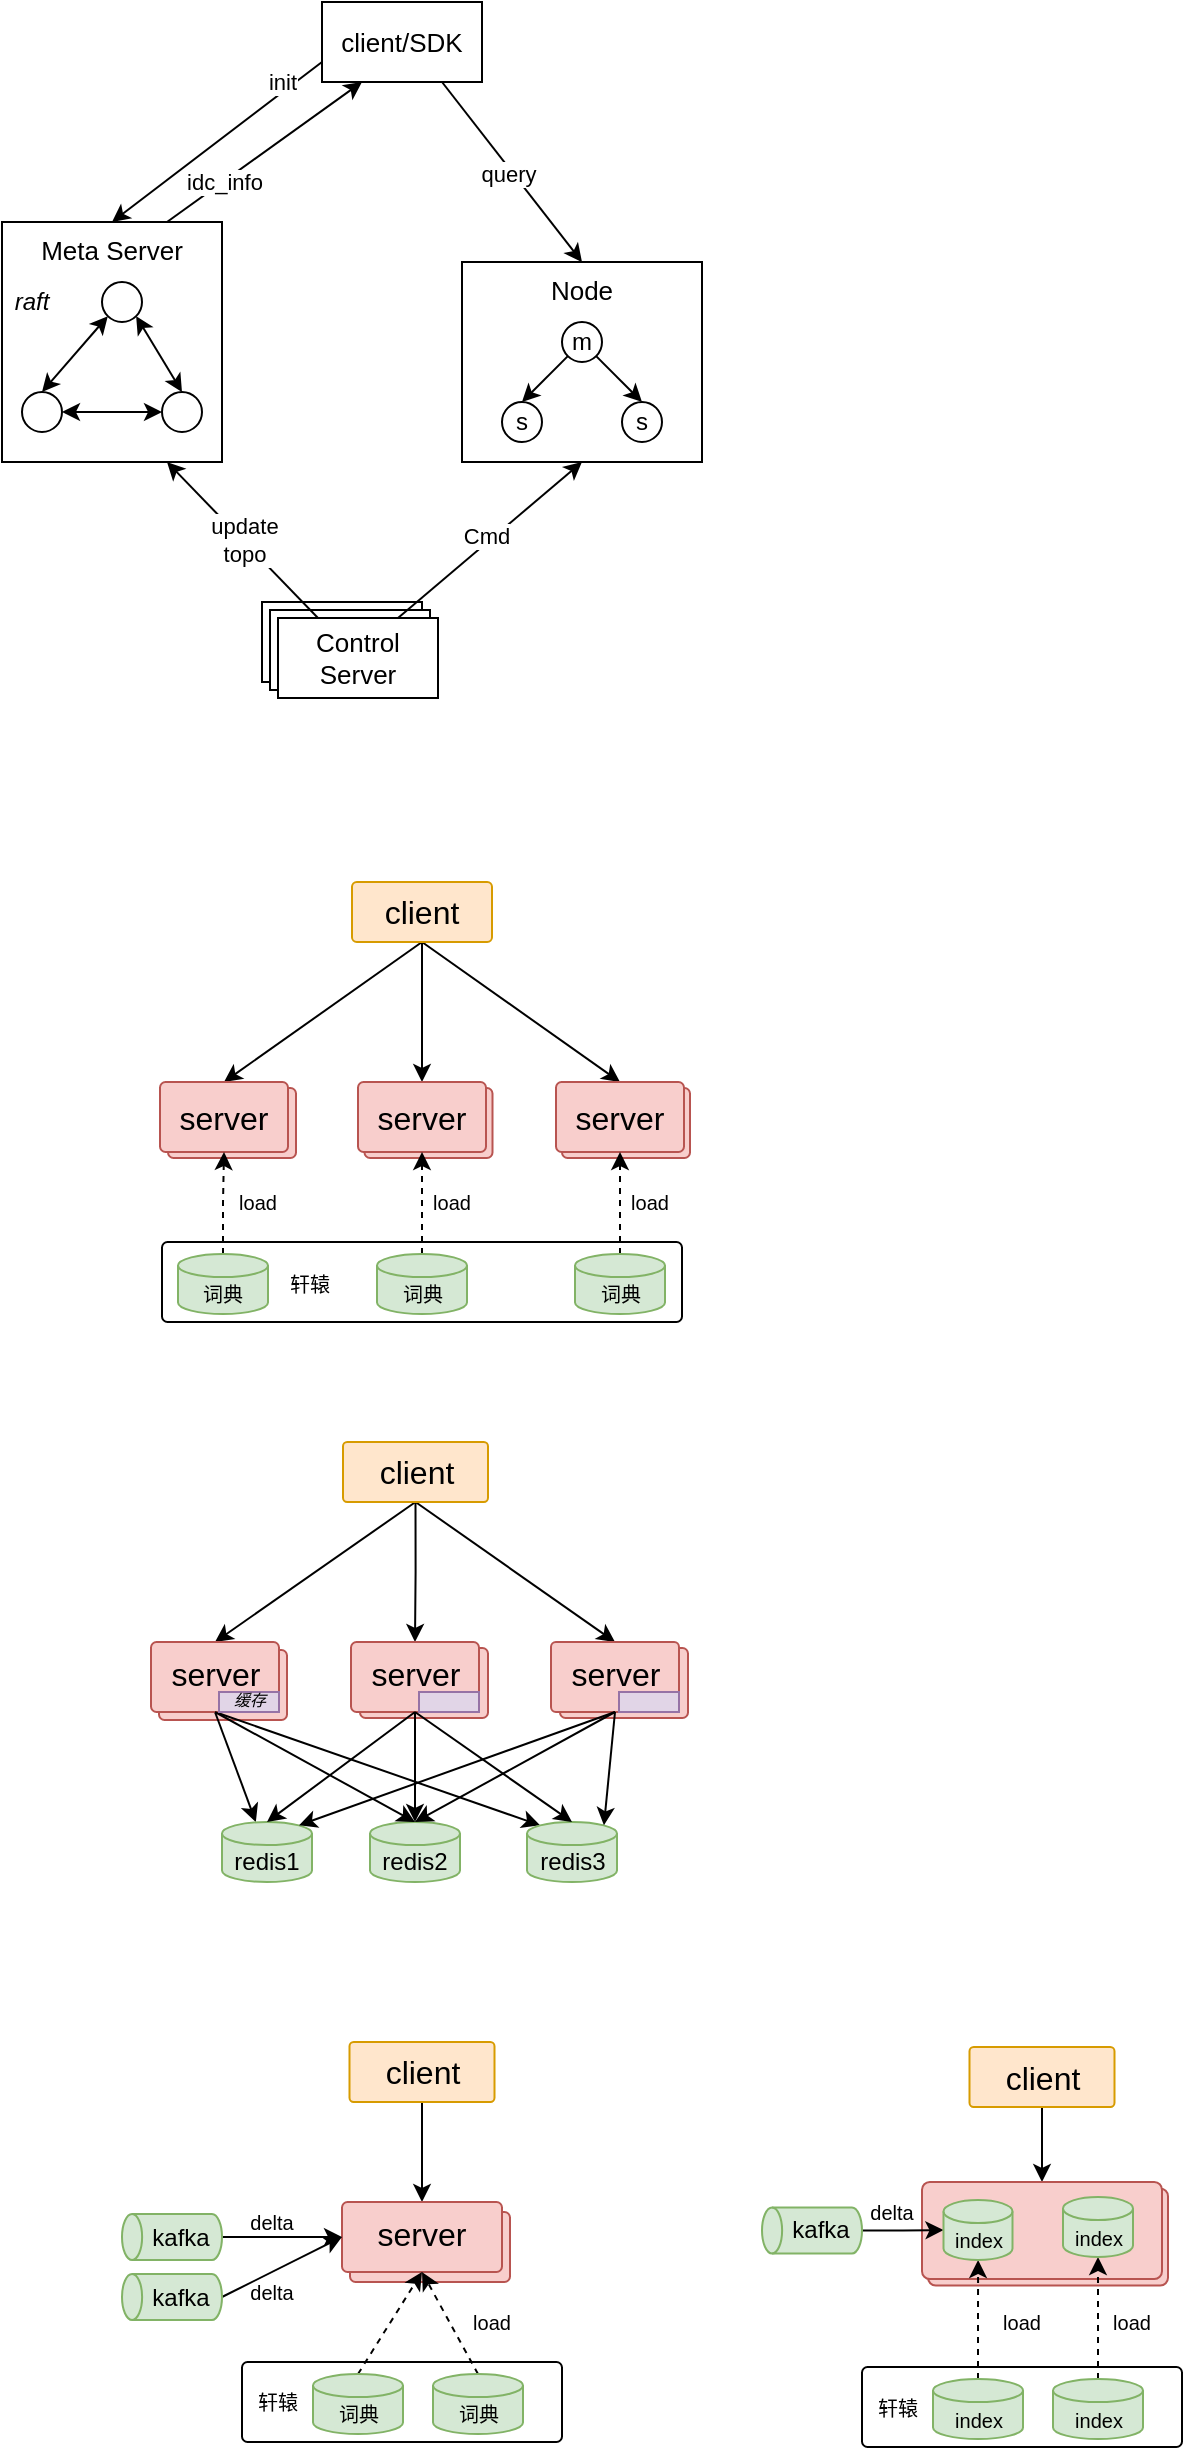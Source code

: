 <mxfile version="24.8.4" pages="3">
  <diagram name="第 1 页" id="ynK3PyQQX8J9_7JUj5-6">
    <mxGraphModel dx="561" dy="376" grid="1" gridSize="10" guides="1" tooltips="1" connect="1" arrows="1" fold="1" page="1" pageScale="1" pageWidth="827" pageHeight="1169" math="0" shadow="0">
      <root>
        <mxCell id="0" />
        <mxCell id="1" parent="0" />
        <mxCell id="cY6X9o2tSkptCTx0vV8t-130" value="" style="rounded=1;whiteSpace=wrap;html=1;arcSize=8;verticalAlign=top;fillColor=#f8cecc;strokeColor=#b85450;" vertex="1" parent="1">
          <mxGeometry x="493" y="1103.25" width="120" height="48.5" as="geometry" />
        </mxCell>
        <mxCell id="cY6X9o2tSkptCTx0vV8t-129" value="&lt;font style=&quot;font-size: 16px;&quot;&gt;server&lt;/font&gt;" style="rounded=1;whiteSpace=wrap;html=1;arcSize=8;fillColor=#f8cecc;strokeColor=#b85450;" vertex="1" parent="1">
          <mxGeometry x="310" y="553" width="64" height="35" as="geometry" />
        </mxCell>
        <mxCell id="cY6X9o2tSkptCTx0vV8t-128" value="&lt;font style=&quot;font-size: 16px;&quot;&gt;server&lt;/font&gt;" style="rounded=1;whiteSpace=wrap;html=1;arcSize=8;fillColor=#f8cecc;strokeColor=#b85450;" vertex="1" parent="1">
          <mxGeometry x="211.25" y="553" width="64" height="35" as="geometry" />
        </mxCell>
        <mxCell id="cY6X9o2tSkptCTx0vV8t-127" value="&lt;font style=&quot;font-size: 16px;&quot;&gt;server&lt;/font&gt;" style="rounded=1;whiteSpace=wrap;html=1;arcSize=8;fillColor=#f8cecc;strokeColor=#b85450;" vertex="1" parent="1">
          <mxGeometry x="113" y="553" width="64" height="35" as="geometry" />
        </mxCell>
        <mxCell id="cY6X9o2tSkptCTx0vV8t-126" value="&lt;font style=&quot;font-size: 16px;&quot;&gt;server&lt;/font&gt;" style="rounded=1;whiteSpace=wrap;html=1;arcSize=8;verticalAlign=top;fillColor=#f8cecc;strokeColor=#b85450;" vertex="1" parent="1">
          <mxGeometry x="309" y="833" width="64" height="35" as="geometry" />
        </mxCell>
        <mxCell id="cY6X9o2tSkptCTx0vV8t-125" value="&lt;font style=&quot;font-size: 16px;&quot;&gt;server&lt;/font&gt;" style="rounded=1;whiteSpace=wrap;html=1;arcSize=8;verticalAlign=top;fillColor=#f8cecc;strokeColor=#b85450;" vertex="1" parent="1">
          <mxGeometry x="209" y="833" width="64" height="35" as="geometry" />
        </mxCell>
        <mxCell id="cY6X9o2tSkptCTx0vV8t-124" value="&lt;font style=&quot;font-size: 16px;&quot;&gt;server&lt;/font&gt;" style="rounded=1;whiteSpace=wrap;html=1;arcSize=8;verticalAlign=top;fillColor=#f8cecc;strokeColor=#b85450;" vertex="1" parent="1">
          <mxGeometry x="108.5" y="834" width="64" height="35" as="geometry" />
        </mxCell>
        <mxCell id="cY6X9o2tSkptCTx0vV8t-96" value="&lt;font style=&quot;font-size: 16px;&quot;&gt;server&lt;/font&gt;" style="rounded=1;whiteSpace=wrap;html=1;arcSize=8;verticalAlign=top;fillColor=#f8cecc;strokeColor=#b85450;" vertex="1" parent="1">
          <mxGeometry x="204" y="1115" width="80" height="35" as="geometry" />
        </mxCell>
        <mxCell id="z3OCQATZSgq5O4msNPUZ-25" style="rounded=0;orthogonalLoop=1;jettySize=auto;html=1;exitX=0;exitY=0.75;exitDx=0;exitDy=0;entryX=0.5;entryY=0;entryDx=0;entryDy=0;" parent="1" source="z3OCQATZSgq5O4msNPUZ-2" target="z3OCQATZSgq5O4msNPUZ-3" edge="1">
          <mxGeometry relative="1" as="geometry" />
        </mxCell>
        <mxCell id="z3OCQATZSgq5O4msNPUZ-26" value="init" style="edgeLabel;html=1;align=center;verticalAlign=middle;resizable=0;points=[];" parent="z3OCQATZSgq5O4msNPUZ-25" vertex="1" connectable="0">
          <mxGeometry x="0.004" y="-2" relative="1" as="geometry">
            <mxPoint x="34" y="-29" as="offset" />
          </mxGeometry>
        </mxCell>
        <mxCell id="z3OCQATZSgq5O4msNPUZ-29" style="rounded=0;orthogonalLoop=1;jettySize=auto;html=1;exitX=0.75;exitY=1;exitDx=0;exitDy=0;entryX=0.5;entryY=0;entryDx=0;entryDy=0;" parent="1" source="z3OCQATZSgq5O4msNPUZ-2" target="z3OCQATZSgq5O4msNPUZ-5" edge="1">
          <mxGeometry relative="1" as="geometry" />
        </mxCell>
        <mxCell id="z3OCQATZSgq5O4msNPUZ-30" value="query" style="edgeLabel;html=1;align=center;verticalAlign=middle;resizable=0;points=[];" parent="z3OCQATZSgq5O4msNPUZ-29" vertex="1" connectable="0">
          <mxGeometry x="-0.016" y="-2" relative="1" as="geometry">
            <mxPoint as="offset" />
          </mxGeometry>
        </mxCell>
        <mxCell id="z3OCQATZSgq5O4msNPUZ-2" value="&lt;span style=&quot;font-size: 13px;&quot;&gt;client/SDK&lt;/span&gt;" style="rounded=0;whiteSpace=wrap;html=1;" parent="1" vertex="1">
          <mxGeometry x="190" y="10" width="80" height="40" as="geometry" />
        </mxCell>
        <mxCell id="z3OCQATZSgq5O4msNPUZ-27" style="rounded=0;orthogonalLoop=1;jettySize=auto;html=1;exitX=0.75;exitY=0;exitDx=0;exitDy=0;entryX=0.25;entryY=1;entryDx=0;entryDy=0;" parent="1" source="z3OCQATZSgq5O4msNPUZ-3" target="z3OCQATZSgq5O4msNPUZ-2" edge="1">
          <mxGeometry relative="1" as="geometry" />
        </mxCell>
        <mxCell id="z3OCQATZSgq5O4msNPUZ-28" value="idc_info" style="edgeLabel;html=1;align=center;verticalAlign=middle;resizable=0;points=[];" parent="z3OCQATZSgq5O4msNPUZ-27" vertex="1" connectable="0">
          <mxGeometry x="-0.06" relative="1" as="geometry">
            <mxPoint x="-18" y="13" as="offset" />
          </mxGeometry>
        </mxCell>
        <mxCell id="z3OCQATZSgq5O4msNPUZ-3" value="&lt;span style=&quot;font-size: 13px;&quot;&gt;Meta Server&lt;br&gt;&lt;/span&gt;" style="rounded=0;whiteSpace=wrap;html=1;verticalAlign=top;" parent="1" vertex="1">
          <mxGeometry x="30" y="120" width="110" height="120" as="geometry" />
        </mxCell>
        <mxCell id="z3OCQATZSgq5O4msNPUZ-12" value="" style="group" parent="1" vertex="1" connectable="0">
          <mxGeometry x="40" y="150" width="90" height="75" as="geometry" />
        </mxCell>
        <mxCell id="z3OCQATZSgq5O4msNPUZ-6" value="" style="ellipse;whiteSpace=wrap;html=1;aspect=fixed;" parent="z3OCQATZSgq5O4msNPUZ-12" vertex="1">
          <mxGeometry x="40" width="20" height="20" as="geometry" />
        </mxCell>
        <mxCell id="z3OCQATZSgq5O4msNPUZ-7" value="" style="ellipse;whiteSpace=wrap;html=1;aspect=fixed;" parent="z3OCQATZSgq5O4msNPUZ-12" vertex="1">
          <mxGeometry y="55" width="20" height="20" as="geometry" />
        </mxCell>
        <mxCell id="z3OCQATZSgq5O4msNPUZ-9" style="rounded=0;orthogonalLoop=1;jettySize=auto;html=1;exitX=0;exitY=1;exitDx=0;exitDy=0;entryX=0.5;entryY=0;entryDx=0;entryDy=0;startArrow=classic;startFill=1;" parent="z3OCQATZSgq5O4msNPUZ-12" source="z3OCQATZSgq5O4msNPUZ-6" target="z3OCQATZSgq5O4msNPUZ-7" edge="1">
          <mxGeometry relative="1" as="geometry" />
        </mxCell>
        <mxCell id="z3OCQATZSgq5O4msNPUZ-8" value="" style="ellipse;whiteSpace=wrap;html=1;aspect=fixed;" parent="z3OCQATZSgq5O4msNPUZ-12" vertex="1">
          <mxGeometry x="70" y="55" width="20" height="20" as="geometry" />
        </mxCell>
        <mxCell id="z3OCQATZSgq5O4msNPUZ-10" style="rounded=0;orthogonalLoop=1;jettySize=auto;html=1;exitX=1;exitY=1;exitDx=0;exitDy=0;entryX=0.5;entryY=0;entryDx=0;entryDy=0;startArrow=classic;startFill=1;" parent="z3OCQATZSgq5O4msNPUZ-12" source="z3OCQATZSgq5O4msNPUZ-6" target="z3OCQATZSgq5O4msNPUZ-8" edge="1">
          <mxGeometry relative="1" as="geometry">
            <mxPoint x="53" y="27" as="sourcePoint" />
            <mxPoint x="27" y="68" as="targetPoint" />
          </mxGeometry>
        </mxCell>
        <mxCell id="z3OCQATZSgq5O4msNPUZ-11" style="rounded=0;orthogonalLoop=1;jettySize=auto;html=1;exitX=0;exitY=0.5;exitDx=0;exitDy=0;entryX=1;entryY=0.5;entryDx=0;entryDy=0;startArrow=classic;startFill=1;" parent="z3OCQATZSgq5O4msNPUZ-12" source="z3OCQATZSgq5O4msNPUZ-8" target="z3OCQATZSgq5O4msNPUZ-7" edge="1">
          <mxGeometry relative="1" as="geometry">
            <mxPoint x="63" y="37" as="sourcePoint" />
            <mxPoint x="37" y="78" as="targetPoint" />
          </mxGeometry>
        </mxCell>
        <mxCell id="z3OCQATZSgq5O4msNPUZ-13" value="&lt;i&gt;raft&lt;/i&gt;" style="text;html=1;strokeColor=none;fillColor=none;align=center;verticalAlign=middle;whiteSpace=wrap;rounded=0;" parent="1" vertex="1">
          <mxGeometry x="30" y="150" width="30" height="20" as="geometry" />
        </mxCell>
        <mxCell id="z3OCQATZSgq5O4msNPUZ-24" value="" style="group" parent="1" vertex="1" connectable="0">
          <mxGeometry x="160" y="310" width="88" height="48" as="geometry" />
        </mxCell>
        <mxCell id="z3OCQATZSgq5O4msNPUZ-4" value="&lt;span style=&quot;font-size: 13px;&quot;&gt;Control&lt;br&gt;Server&lt;br&gt;&lt;/span&gt;" style="rounded=0;whiteSpace=wrap;html=1;" parent="z3OCQATZSgq5O4msNPUZ-24" vertex="1">
          <mxGeometry width="80" height="40" as="geometry" />
        </mxCell>
        <mxCell id="z3OCQATZSgq5O4msNPUZ-22" value="&lt;span style=&quot;font-size: 13px;&quot;&gt;Control&lt;br&gt;Server&lt;br&gt;&lt;/span&gt;" style="rounded=0;whiteSpace=wrap;html=1;" parent="z3OCQATZSgq5O4msNPUZ-24" vertex="1">
          <mxGeometry x="4" y="4" width="80" height="40" as="geometry" />
        </mxCell>
        <mxCell id="z3OCQATZSgq5O4msNPUZ-23" value="&lt;span style=&quot;font-size: 13px;&quot;&gt;Control&lt;br&gt;Server&lt;br&gt;&lt;/span&gt;" style="rounded=0;whiteSpace=wrap;html=1;" parent="z3OCQATZSgq5O4msNPUZ-24" vertex="1">
          <mxGeometry x="8" y="8" width="80" height="40" as="geometry" />
        </mxCell>
        <mxCell id="z3OCQATZSgq5O4msNPUZ-31" style="rounded=0;orthogonalLoop=1;jettySize=auto;html=1;exitX=0.25;exitY=0;exitDx=0;exitDy=0;entryX=0.75;entryY=1;entryDx=0;entryDy=0;" parent="1" source="z3OCQATZSgq5O4msNPUZ-23" target="z3OCQATZSgq5O4msNPUZ-3" edge="1">
          <mxGeometry relative="1" as="geometry" />
        </mxCell>
        <mxCell id="z3OCQATZSgq5O4msNPUZ-32" value="update&lt;br&gt;topo" style="edgeLabel;html=1;align=center;verticalAlign=middle;resizable=0;points=[];" parent="z3OCQATZSgq5O4msNPUZ-31" vertex="1" connectable="0">
          <mxGeometry x="-0.009" relative="1" as="geometry">
            <mxPoint as="offset" />
          </mxGeometry>
        </mxCell>
        <mxCell id="z3OCQATZSgq5O4msNPUZ-33" value="" style="group" parent="1" vertex="1" connectable="0">
          <mxGeometry x="260" y="140" width="120" height="100" as="geometry" />
        </mxCell>
        <mxCell id="z3OCQATZSgq5O4msNPUZ-5" value="&lt;span style=&quot;font-size: 13px;&quot;&gt;Node&lt;br&gt;&lt;/span&gt;" style="rounded=0;whiteSpace=wrap;html=1;verticalAlign=top;" parent="z3OCQATZSgq5O4msNPUZ-33" vertex="1">
          <mxGeometry width="120" height="100" as="geometry" />
        </mxCell>
        <mxCell id="z3OCQATZSgq5O4msNPUZ-15" value="m" style="ellipse;whiteSpace=wrap;html=1;aspect=fixed;" parent="z3OCQATZSgq5O4msNPUZ-33" vertex="1">
          <mxGeometry x="50" y="30" width="20" height="20" as="geometry" />
        </mxCell>
        <mxCell id="z3OCQATZSgq5O4msNPUZ-16" value="s" style="ellipse;whiteSpace=wrap;html=1;aspect=fixed;" parent="z3OCQATZSgq5O4msNPUZ-33" vertex="1">
          <mxGeometry x="20" y="70" width="20" height="20" as="geometry" />
        </mxCell>
        <mxCell id="z3OCQATZSgq5O4msNPUZ-17" style="rounded=0;orthogonalLoop=1;jettySize=auto;html=1;exitX=0;exitY=1;exitDx=0;exitDy=0;entryX=0.5;entryY=0;entryDx=0;entryDy=0;startArrow=none;startFill=0;" parent="z3OCQATZSgq5O4msNPUZ-33" source="z3OCQATZSgq5O4msNPUZ-15" target="z3OCQATZSgq5O4msNPUZ-16" edge="1">
          <mxGeometry relative="1" as="geometry" />
        </mxCell>
        <mxCell id="z3OCQATZSgq5O4msNPUZ-18" value="s" style="ellipse;whiteSpace=wrap;html=1;aspect=fixed;" parent="z3OCQATZSgq5O4msNPUZ-33" vertex="1">
          <mxGeometry x="80" y="70" width="20" height="20" as="geometry" />
        </mxCell>
        <mxCell id="z3OCQATZSgq5O4msNPUZ-19" style="rounded=0;orthogonalLoop=1;jettySize=auto;html=1;exitX=1;exitY=1;exitDx=0;exitDy=0;entryX=0.5;entryY=0;entryDx=0;entryDy=0;startArrow=none;startFill=0;" parent="z3OCQATZSgq5O4msNPUZ-33" source="z3OCQATZSgq5O4msNPUZ-15" target="z3OCQATZSgq5O4msNPUZ-18" edge="1">
          <mxGeometry relative="1" as="geometry">
            <mxPoint x="73" y="42" as="sourcePoint" />
            <mxPoint x="47" y="83" as="targetPoint" />
          </mxGeometry>
        </mxCell>
        <mxCell id="z3OCQATZSgq5O4msNPUZ-34" style="rounded=0;orthogonalLoop=1;jettySize=auto;html=1;exitX=0.75;exitY=0;exitDx=0;exitDy=0;entryX=0.5;entryY=1;entryDx=0;entryDy=0;" parent="1" source="z3OCQATZSgq5O4msNPUZ-23" target="z3OCQATZSgq5O4msNPUZ-5" edge="1">
          <mxGeometry relative="1" as="geometry" />
        </mxCell>
        <mxCell id="z3OCQATZSgq5O4msNPUZ-35" value="Cmd" style="edgeLabel;html=1;align=center;verticalAlign=middle;resizable=0;points=[];" parent="z3OCQATZSgq5O4msNPUZ-34" vertex="1" connectable="0">
          <mxGeometry x="0.006" y="3" relative="1" as="geometry">
            <mxPoint as="offset" />
          </mxGeometry>
        </mxCell>
        <mxCell id="cY6X9o2tSkptCTx0vV8t-20" style="rounded=0;orthogonalLoop=1;jettySize=auto;html=1;exitX=0.5;exitY=1;exitDx=0;exitDy=0;entryX=0.5;entryY=0;entryDx=0;entryDy=0;" edge="1" parent="1" source="cY6X9o2tSkptCTx0vV8t-1" target="cY6X9o2tSkptCTx0vV8t-2">
          <mxGeometry relative="1" as="geometry" />
        </mxCell>
        <mxCell id="cY6X9o2tSkptCTx0vV8t-21" style="edgeStyle=orthogonalEdgeStyle;rounded=0;orthogonalLoop=1;jettySize=auto;html=1;exitX=0.5;exitY=1;exitDx=0;exitDy=0;entryX=0.5;entryY=0;entryDx=0;entryDy=0;" edge="1" parent="1" source="cY6X9o2tSkptCTx0vV8t-1" target="cY6X9o2tSkptCTx0vV8t-7">
          <mxGeometry relative="1" as="geometry" />
        </mxCell>
        <mxCell id="cY6X9o2tSkptCTx0vV8t-22" style="rounded=0;orthogonalLoop=1;jettySize=auto;html=1;exitX=0.5;exitY=1;exitDx=0;exitDy=0;entryX=0.5;entryY=0;entryDx=0;entryDy=0;" edge="1" parent="1" source="cY6X9o2tSkptCTx0vV8t-1" target="cY6X9o2tSkptCTx0vV8t-9">
          <mxGeometry relative="1" as="geometry" />
        </mxCell>
        <mxCell id="cY6X9o2tSkptCTx0vV8t-1" value="&lt;font style=&quot;font-size: 16px;&quot;&gt;client&lt;/font&gt;" style="rounded=1;whiteSpace=wrap;html=1;arcSize=8;fillColor=#ffe6cc;strokeColor=#d79b00;" vertex="1" parent="1">
          <mxGeometry x="205" y="450" width="70" height="30" as="geometry" />
        </mxCell>
        <mxCell id="cY6X9o2tSkptCTx0vV8t-2" value="&lt;font style=&quot;font-size: 16px;&quot;&gt;server&lt;/font&gt;" style="rounded=1;whiteSpace=wrap;html=1;arcSize=8;fillColor=#f8cecc;strokeColor=#b85450;" vertex="1" parent="1">
          <mxGeometry x="109" y="550" width="64" height="35" as="geometry" />
        </mxCell>
        <mxCell id="cY6X9o2tSkptCTx0vV8t-7" value="&lt;font style=&quot;font-size: 16px;&quot;&gt;server&lt;/font&gt;" style="rounded=1;whiteSpace=wrap;html=1;arcSize=8;fillColor=#f8cecc;strokeColor=#b85450;" vertex="1" parent="1">
          <mxGeometry x="208" y="550" width="64" height="35" as="geometry" />
        </mxCell>
        <mxCell id="cY6X9o2tSkptCTx0vV8t-9" value="&lt;font style=&quot;font-size: 16px;&quot;&gt;server&lt;/font&gt;" style="rounded=1;whiteSpace=wrap;html=1;arcSize=8;fillColor=#f8cecc;strokeColor=#b85450;" vertex="1" parent="1">
          <mxGeometry x="307" y="550" width="64" height="35" as="geometry" />
        </mxCell>
        <mxCell id="cY6X9o2tSkptCTx0vV8t-10" value="" style="rounded=1;whiteSpace=wrap;html=1;arcSize=7;" vertex="1" parent="1">
          <mxGeometry x="110" y="630" width="260" height="40" as="geometry" />
        </mxCell>
        <mxCell id="cY6X9o2tSkptCTx0vV8t-14" style="edgeStyle=orthogonalEdgeStyle;rounded=0;orthogonalLoop=1;jettySize=auto;html=1;exitX=0.5;exitY=0;exitDx=0;exitDy=0;exitPerimeter=0;dashed=1;" edge="1" parent="1" source="cY6X9o2tSkptCTx0vV8t-11" target="cY6X9o2tSkptCTx0vV8t-2">
          <mxGeometry relative="1" as="geometry" />
        </mxCell>
        <mxCell id="cY6X9o2tSkptCTx0vV8t-11" value="&lt;font style=&quot;font-size: 10px;&quot;&gt;词典&lt;/font&gt;" style="shape=cylinder3;whiteSpace=wrap;html=1;boundedLbl=1;backgroundOutline=1;size=5.765;fillColor=#d5e8d4;strokeColor=#82b366;" vertex="1" parent="1">
          <mxGeometry x="118" y="636" width="45" height="30" as="geometry" />
        </mxCell>
        <mxCell id="cY6X9o2tSkptCTx0vV8t-15" style="edgeStyle=orthogonalEdgeStyle;rounded=0;orthogonalLoop=1;jettySize=auto;html=1;exitX=0.5;exitY=0;exitDx=0;exitDy=0;exitPerimeter=0;dashed=1;" edge="1" parent="1" source="cY6X9o2tSkptCTx0vV8t-12" target="cY6X9o2tSkptCTx0vV8t-7">
          <mxGeometry relative="1" as="geometry" />
        </mxCell>
        <mxCell id="cY6X9o2tSkptCTx0vV8t-12" value="&lt;font style=&quot;font-size: 10px;&quot;&gt;词典&lt;/font&gt;" style="shape=cylinder3;whiteSpace=wrap;html=1;boundedLbl=1;backgroundOutline=1;size=5.765;fillColor=#d5e8d4;strokeColor=#82b366;" vertex="1" parent="1">
          <mxGeometry x="217.5" y="636" width="45" height="30" as="geometry" />
        </mxCell>
        <mxCell id="cY6X9o2tSkptCTx0vV8t-16" style="edgeStyle=orthogonalEdgeStyle;rounded=0;orthogonalLoop=1;jettySize=auto;html=1;exitX=0.5;exitY=0;exitDx=0;exitDy=0;exitPerimeter=0;dashed=1;" edge="1" parent="1" source="cY6X9o2tSkptCTx0vV8t-13" target="cY6X9o2tSkptCTx0vV8t-9">
          <mxGeometry relative="1" as="geometry" />
        </mxCell>
        <mxCell id="cY6X9o2tSkptCTx0vV8t-13" value="&lt;font style=&quot;font-size: 10px;&quot;&gt;词典&lt;/font&gt;" style="shape=cylinder3;whiteSpace=wrap;html=1;boundedLbl=1;backgroundOutline=1;size=5.765;fillColor=#d5e8d4;strokeColor=#82b366;" vertex="1" parent="1">
          <mxGeometry x="316.5" y="636" width="45" height="30" as="geometry" />
        </mxCell>
        <mxCell id="cY6X9o2tSkptCTx0vV8t-17" value="&lt;font style=&quot;font-size: 10px;&quot;&gt;load&lt;/font&gt;" style="text;html=1;align=center;verticalAlign=middle;whiteSpace=wrap;rounded=0;" vertex="1" parent="1">
          <mxGeometry x="143" y="600" width="30" height="20" as="geometry" />
        </mxCell>
        <mxCell id="cY6X9o2tSkptCTx0vV8t-18" value="&lt;font style=&quot;font-size: 10px;&quot;&gt;load&lt;/font&gt;" style="text;html=1;align=center;verticalAlign=middle;whiteSpace=wrap;rounded=0;" vertex="1" parent="1">
          <mxGeometry x="240" y="600" width="30" height="20" as="geometry" />
        </mxCell>
        <mxCell id="cY6X9o2tSkptCTx0vV8t-19" value="&lt;font style=&quot;font-size: 10px;&quot;&gt;load&lt;/font&gt;" style="text;html=1;align=center;verticalAlign=middle;whiteSpace=wrap;rounded=0;" vertex="1" parent="1">
          <mxGeometry x="338.5" y="600" width="30" height="20" as="geometry" />
        </mxCell>
        <mxCell id="cY6X9o2tSkptCTx0vV8t-24" value="&lt;span style=&quot;font-size: 10px;&quot;&gt;轩辕&lt;/span&gt;" style="text;html=1;align=center;verticalAlign=middle;whiteSpace=wrap;rounded=0;" vertex="1" parent="1">
          <mxGeometry x="168.5" y="641" width="30" height="20" as="geometry" />
        </mxCell>
        <mxCell id="cY6X9o2tSkptCTx0vV8t-26" style="rounded=0;orthogonalLoop=1;jettySize=auto;html=1;exitX=0.5;exitY=1;exitDx=0;exitDy=0;entryX=0.5;entryY=0;entryDx=0;entryDy=0;" edge="1" parent="1" source="cY6X9o2tSkptCTx0vV8t-29" target="cY6X9o2tSkptCTx0vV8t-30">
          <mxGeometry relative="1" as="geometry" />
        </mxCell>
        <mxCell id="cY6X9o2tSkptCTx0vV8t-27" style="edgeStyle=orthogonalEdgeStyle;rounded=0;orthogonalLoop=1;jettySize=auto;html=1;exitX=0.5;exitY=1;exitDx=0;exitDy=0;entryX=0.5;entryY=0;entryDx=0;entryDy=0;" edge="1" parent="1" source="cY6X9o2tSkptCTx0vV8t-29" target="cY6X9o2tSkptCTx0vV8t-32">
          <mxGeometry relative="1" as="geometry" />
        </mxCell>
        <mxCell id="cY6X9o2tSkptCTx0vV8t-28" style="rounded=0;orthogonalLoop=1;jettySize=auto;html=1;exitX=0.5;exitY=1;exitDx=0;exitDy=0;entryX=0.5;entryY=0;entryDx=0;entryDy=0;" edge="1" parent="1" source="cY6X9o2tSkptCTx0vV8t-29" target="cY6X9o2tSkptCTx0vV8t-34">
          <mxGeometry relative="1" as="geometry" />
        </mxCell>
        <mxCell id="cY6X9o2tSkptCTx0vV8t-29" value="&lt;font style=&quot;font-size: 16px;&quot;&gt;client&lt;/font&gt;" style="rounded=1;whiteSpace=wrap;html=1;arcSize=7;fillColor=#ffe6cc;strokeColor=#d79b00;" vertex="1" parent="1">
          <mxGeometry x="200.5" y="730" width="72.5" height="30" as="geometry" />
        </mxCell>
        <mxCell id="cY6X9o2tSkptCTx0vV8t-48" style="rounded=0;orthogonalLoop=1;jettySize=auto;html=1;exitX=0.5;exitY=1;exitDx=0;exitDy=0;" edge="1" parent="1" source="cY6X9o2tSkptCTx0vV8t-30" target="cY6X9o2tSkptCTx0vV8t-37">
          <mxGeometry relative="1" as="geometry" />
        </mxCell>
        <mxCell id="cY6X9o2tSkptCTx0vV8t-54" style="rounded=0;orthogonalLoop=1;jettySize=auto;html=1;exitX=0.5;exitY=1;exitDx=0;exitDy=0;entryX=0.145;entryY=0;entryDx=0;entryDy=1.672;entryPerimeter=0;" edge="1" parent="1" source="cY6X9o2tSkptCTx0vV8t-30" target="cY6X9o2tSkptCTx0vV8t-47">
          <mxGeometry relative="1" as="geometry" />
        </mxCell>
        <mxCell id="cY6X9o2tSkptCTx0vV8t-30" value="&lt;font style=&quot;font-size: 16px;&quot;&gt;server&lt;/font&gt;" style="rounded=1;whiteSpace=wrap;html=1;arcSize=8;verticalAlign=top;fillColor=#f8cecc;strokeColor=#b85450;" vertex="1" parent="1">
          <mxGeometry x="104.5" y="830" width="64" height="35" as="geometry" />
        </mxCell>
        <mxCell id="cY6X9o2tSkptCTx0vV8t-32" value="&lt;font style=&quot;font-size: 16px;&quot;&gt;server&lt;/font&gt;" style="rounded=1;whiteSpace=wrap;html=1;arcSize=8;verticalAlign=top;fillColor=#f8cecc;strokeColor=#b85450;" vertex="1" parent="1">
          <mxGeometry x="204.5" y="830" width="64" height="35" as="geometry" />
        </mxCell>
        <mxCell id="cY6X9o2tSkptCTx0vV8t-34" value="&lt;font style=&quot;font-size: 16px;&quot;&gt;server&lt;/font&gt;" style="rounded=1;whiteSpace=wrap;html=1;arcSize=7;verticalAlign=top;fillColor=#f8cecc;strokeColor=#b85450;" vertex="1" parent="1">
          <mxGeometry x="304.5" y="830" width="64" height="35" as="geometry" />
        </mxCell>
        <mxCell id="cY6X9o2tSkptCTx0vV8t-37" value="redis1" style="shape=cylinder3;whiteSpace=wrap;html=1;boundedLbl=1;backgroundOutline=1;size=5.765;fillColor=#d5e8d4;strokeColor=#82b366;" vertex="1" parent="1">
          <mxGeometry x="140" y="920" width="45" height="30" as="geometry" />
        </mxCell>
        <mxCell id="cY6X9o2tSkptCTx0vV8t-46" value="redis2" style="shape=cylinder3;whiteSpace=wrap;html=1;boundedLbl=1;backgroundOutline=1;size=5.765;fillColor=#d5e8d4;strokeColor=#82b366;" vertex="1" parent="1">
          <mxGeometry x="214" y="920" width="45" height="30" as="geometry" />
        </mxCell>
        <mxCell id="cY6X9o2tSkptCTx0vV8t-47" value="redis3" style="shape=cylinder3;whiteSpace=wrap;html=1;boundedLbl=1;backgroundOutline=1;size=5.765;fillColor=#d5e8d4;strokeColor=#82b366;" vertex="1" parent="1">
          <mxGeometry x="292.5" y="920" width="45" height="30" as="geometry" />
        </mxCell>
        <mxCell id="cY6X9o2tSkptCTx0vV8t-49" style="rounded=0;orthogonalLoop=1;jettySize=auto;html=1;exitX=0.5;exitY=1;exitDx=0;exitDy=0;entryX=0.5;entryY=0;entryDx=0;entryDy=0;entryPerimeter=0;" edge="1" parent="1" source="cY6X9o2tSkptCTx0vV8t-32" target="cY6X9o2tSkptCTx0vV8t-37">
          <mxGeometry relative="1" as="geometry" />
        </mxCell>
        <mxCell id="cY6X9o2tSkptCTx0vV8t-50" style="rounded=0;orthogonalLoop=1;jettySize=auto;html=1;exitX=0.5;exitY=1;exitDx=0;exitDy=0;entryX=0.855;entryY=0;entryDx=0;entryDy=1.672;entryPerimeter=0;" edge="1" parent="1" source="cY6X9o2tSkptCTx0vV8t-34" target="cY6X9o2tSkptCTx0vV8t-37">
          <mxGeometry relative="1" as="geometry" />
        </mxCell>
        <mxCell id="cY6X9o2tSkptCTx0vV8t-51" style="rounded=0;orthogonalLoop=1;jettySize=auto;html=1;exitX=0.5;exitY=1;exitDx=0;exitDy=0;entryX=0.5;entryY=0;entryDx=0;entryDy=0;entryPerimeter=0;" edge="1" parent="1" source="cY6X9o2tSkptCTx0vV8t-30" target="cY6X9o2tSkptCTx0vV8t-46">
          <mxGeometry relative="1" as="geometry" />
        </mxCell>
        <mxCell id="cY6X9o2tSkptCTx0vV8t-52" style="edgeStyle=orthogonalEdgeStyle;rounded=0;orthogonalLoop=1;jettySize=auto;html=1;exitX=0.5;exitY=1;exitDx=0;exitDy=0;entryX=0.5;entryY=0;entryDx=0;entryDy=0;entryPerimeter=0;" edge="1" parent="1" source="cY6X9o2tSkptCTx0vV8t-32" target="cY6X9o2tSkptCTx0vV8t-46">
          <mxGeometry relative="1" as="geometry" />
        </mxCell>
        <mxCell id="cY6X9o2tSkptCTx0vV8t-53" style="rounded=0;orthogonalLoop=1;jettySize=auto;html=1;exitX=0.5;exitY=1;exitDx=0;exitDy=0;entryX=0.5;entryY=0;entryDx=0;entryDy=0;entryPerimeter=0;" edge="1" parent="1" source="cY6X9o2tSkptCTx0vV8t-34" target="cY6X9o2tSkptCTx0vV8t-46">
          <mxGeometry relative="1" as="geometry" />
        </mxCell>
        <mxCell id="cY6X9o2tSkptCTx0vV8t-55" style="rounded=0;orthogonalLoop=1;jettySize=auto;html=1;exitX=0.5;exitY=1;exitDx=0;exitDy=0;entryX=0.5;entryY=0;entryDx=0;entryDy=0;entryPerimeter=0;" edge="1" parent="1" source="cY6X9o2tSkptCTx0vV8t-32" target="cY6X9o2tSkptCTx0vV8t-47">
          <mxGeometry relative="1" as="geometry" />
        </mxCell>
        <mxCell id="cY6X9o2tSkptCTx0vV8t-56" style="rounded=0;orthogonalLoop=1;jettySize=auto;html=1;exitX=0.5;exitY=1;exitDx=0;exitDy=0;entryX=0.855;entryY=0;entryDx=0;entryDy=1.672;entryPerimeter=0;" edge="1" parent="1" source="cY6X9o2tSkptCTx0vV8t-34" target="cY6X9o2tSkptCTx0vV8t-47">
          <mxGeometry relative="1" as="geometry" />
        </mxCell>
        <mxCell id="cY6X9o2tSkptCTx0vV8t-57" value="" style="rounded=0;whiteSpace=wrap;html=1;fillColor=#e1d5e7;strokeColor=#9673a6;" vertex="1" parent="1">
          <mxGeometry x="138.5" y="855" width="30" height="10" as="geometry" />
        </mxCell>
        <mxCell id="cY6X9o2tSkptCTx0vV8t-58" value="" style="rounded=0;whiteSpace=wrap;html=1;fillColor=#e1d5e7;strokeColor=#9673a6;" vertex="1" parent="1">
          <mxGeometry x="238.5" y="855" width="30" height="10" as="geometry" />
        </mxCell>
        <mxCell id="cY6X9o2tSkptCTx0vV8t-59" value="" style="rounded=0;whiteSpace=wrap;html=1;fillColor=#e1d5e7;strokeColor=#9673a6;" vertex="1" parent="1">
          <mxGeometry x="338.5" y="855" width="30" height="10" as="geometry" />
        </mxCell>
        <mxCell id="cY6X9o2tSkptCTx0vV8t-60" value="&lt;font size=&quot;1&quot; style=&quot;&quot;&gt;&lt;i style=&quot;font-size: 8px;&quot;&gt;缓存&lt;/i&gt;&lt;/font&gt;" style="text;html=1;align=center;verticalAlign=middle;whiteSpace=wrap;rounded=0;" vertex="1" parent="1">
          <mxGeometry x="138.5" y="848" width="30" height="20" as="geometry" />
        </mxCell>
        <mxCell id="cY6X9o2tSkptCTx0vV8t-62" style="edgeStyle=orthogonalEdgeStyle;rounded=0;orthogonalLoop=1;jettySize=auto;html=1;exitX=0.5;exitY=1;exitDx=0;exitDy=0;entryX=0.5;entryY=0;entryDx=0;entryDy=0;" edge="1" parent="1" source="cY6X9o2tSkptCTx0vV8t-64" target="cY6X9o2tSkptCTx0vV8t-68">
          <mxGeometry relative="1" as="geometry" />
        </mxCell>
        <mxCell id="cY6X9o2tSkptCTx0vV8t-64" value="&lt;font style=&quot;font-size: 16px;&quot;&gt;client&lt;/font&gt;" style="rounded=1;whiteSpace=wrap;html=1;arcSize=7;fillColor=#ffe6cc;strokeColor=#d79b00;" vertex="1" parent="1">
          <mxGeometry x="203.75" y="1030" width="72.5" height="30" as="geometry" />
        </mxCell>
        <mxCell id="cY6X9o2tSkptCTx0vV8t-68" value="&lt;font style=&quot;font-size: 16px;&quot;&gt;server&lt;/font&gt;" style="rounded=1;whiteSpace=wrap;html=1;arcSize=8;verticalAlign=top;fillColor=#f8cecc;strokeColor=#b85450;" vertex="1" parent="1">
          <mxGeometry x="200" y="1110" width="80" height="35" as="geometry" />
        </mxCell>
        <mxCell id="cY6X9o2tSkptCTx0vV8t-84" value="" style="rounded=1;whiteSpace=wrap;html=1;arcSize=7;" vertex="1" parent="1">
          <mxGeometry x="150" y="1190" width="160" height="40" as="geometry" />
        </mxCell>
        <mxCell id="cY6X9o2tSkptCTx0vV8t-92" style="rounded=0;orthogonalLoop=1;jettySize=auto;html=1;exitX=0.5;exitY=0;exitDx=0;exitDy=0;exitPerimeter=0;entryX=0.5;entryY=1;entryDx=0;entryDy=0;dashed=1;" edge="1" parent="1" source="cY6X9o2tSkptCTx0vV8t-86" target="cY6X9o2tSkptCTx0vV8t-68">
          <mxGeometry relative="1" as="geometry" />
        </mxCell>
        <mxCell id="cY6X9o2tSkptCTx0vV8t-86" value="&lt;font style=&quot;font-size: 10px;&quot;&gt;词典&lt;/font&gt;" style="shape=cylinder3;whiteSpace=wrap;html=1;boundedLbl=1;backgroundOutline=1;size=5.765;fillColor=#d5e8d4;strokeColor=#82b366;" vertex="1" parent="1">
          <mxGeometry x="185.5" y="1196" width="45" height="30" as="geometry" />
        </mxCell>
        <mxCell id="cY6X9o2tSkptCTx0vV8t-89" value="&lt;font style=&quot;font-size: 10px;&quot;&gt;load&lt;/font&gt;" style="text;html=1;align=center;verticalAlign=middle;whiteSpace=wrap;rounded=0;" vertex="1" parent="1">
          <mxGeometry x="260" y="1160" width="30" height="20" as="geometry" />
        </mxCell>
        <mxCell id="cY6X9o2tSkptCTx0vV8t-91" value="&lt;span style=&quot;font-size: 10px;&quot;&gt;轩辕&lt;/span&gt;" style="text;html=1;align=center;verticalAlign=middle;whiteSpace=wrap;rounded=0;" vertex="1" parent="1">
          <mxGeometry x="153" y="1200" width="30" height="20" as="geometry" />
        </mxCell>
        <mxCell id="cY6X9o2tSkptCTx0vV8t-94" style="edgeStyle=orthogonalEdgeStyle;rounded=0;orthogonalLoop=1;jettySize=auto;html=1;exitX=0.5;exitY=1;exitDx=0;exitDy=0;exitPerimeter=0;entryX=0;entryY=0.5;entryDx=0;entryDy=0;" edge="1" parent="1" source="cY6X9o2tSkptCTx0vV8t-93" target="cY6X9o2tSkptCTx0vV8t-68">
          <mxGeometry relative="1" as="geometry" />
        </mxCell>
        <mxCell id="cY6X9o2tSkptCTx0vV8t-93" value="kafka" style="shape=cylinder3;whiteSpace=wrap;html=1;boundedLbl=1;backgroundOutline=1;size=5.029;direction=north;fillColor=#d5e8d4;strokeColor=#82b366;" vertex="1" parent="1">
          <mxGeometry x="90" y="1116" width="50" height="23" as="geometry" />
        </mxCell>
        <mxCell id="cY6X9o2tSkptCTx0vV8t-95" value="&lt;font style=&quot;font-size: 10px;&quot;&gt;delta&lt;/font&gt;" style="text;html=1;align=center;verticalAlign=middle;whiteSpace=wrap;rounded=0;" vertex="1" parent="1">
          <mxGeometry x="150" y="1110" width="30" height="20" as="geometry" />
        </mxCell>
        <mxCell id="cY6X9o2tSkptCTx0vV8t-98" style="rounded=0;orthogonalLoop=1;jettySize=auto;html=1;exitX=0.5;exitY=0;exitDx=0;exitDy=0;exitPerimeter=0;entryX=0.5;entryY=1;entryDx=0;entryDy=0;dashed=1;" edge="1" parent="1" source="cY6X9o2tSkptCTx0vV8t-97" target="cY6X9o2tSkptCTx0vV8t-68">
          <mxGeometry relative="1" as="geometry" />
        </mxCell>
        <mxCell id="cY6X9o2tSkptCTx0vV8t-97" value="&lt;font style=&quot;font-size: 10px;&quot;&gt;词典&lt;/font&gt;" style="shape=cylinder3;whiteSpace=wrap;html=1;boundedLbl=1;backgroundOutline=1;size=5.765;fillColor=#d5e8d4;strokeColor=#82b366;" vertex="1" parent="1">
          <mxGeometry x="245.5" y="1196" width="45" height="30" as="geometry" />
        </mxCell>
        <mxCell id="cY6X9o2tSkptCTx0vV8t-100" style="rounded=0;orthogonalLoop=1;jettySize=auto;html=1;exitX=0.5;exitY=1;exitDx=0;exitDy=0;exitPerimeter=0;entryX=0;entryY=0.5;entryDx=0;entryDy=0;" edge="1" parent="1" source="cY6X9o2tSkptCTx0vV8t-99" target="cY6X9o2tSkptCTx0vV8t-68">
          <mxGeometry relative="1" as="geometry" />
        </mxCell>
        <mxCell id="cY6X9o2tSkptCTx0vV8t-99" value="kafka" style="shape=cylinder3;whiteSpace=wrap;html=1;boundedLbl=1;backgroundOutline=1;size=5.029;direction=north;fillColor=#d5e8d4;strokeColor=#82b366;" vertex="1" parent="1">
          <mxGeometry x="90" y="1146" width="50" height="23" as="geometry" />
        </mxCell>
        <mxCell id="cY6X9o2tSkptCTx0vV8t-101" value="&lt;font style=&quot;font-size: 10px;&quot;&gt;delta&lt;/font&gt;" style="text;html=1;align=center;verticalAlign=middle;whiteSpace=wrap;rounded=0;" vertex="1" parent="1">
          <mxGeometry x="150" y="1145" width="30" height="20" as="geometry" />
        </mxCell>
        <mxCell id="cY6X9o2tSkptCTx0vV8t-103" style="edgeStyle=orthogonalEdgeStyle;rounded=0;orthogonalLoop=1;jettySize=auto;html=1;exitX=0.5;exitY=1;exitDx=0;exitDy=0;entryX=0.5;entryY=0;entryDx=0;entryDy=0;" edge="1" parent="1" source="cY6X9o2tSkptCTx0vV8t-104" target="cY6X9o2tSkptCTx0vV8t-105">
          <mxGeometry relative="1" as="geometry" />
        </mxCell>
        <mxCell id="cY6X9o2tSkptCTx0vV8t-104" value="&lt;font style=&quot;font-size: 16px;&quot;&gt;client&lt;/font&gt;" style="rounded=1;whiteSpace=wrap;html=1;arcSize=7;fillColor=#ffe6cc;strokeColor=#d79b00;" vertex="1" parent="1">
          <mxGeometry x="513.75" y="1032.5" width="72.5" height="30" as="geometry" />
        </mxCell>
        <mxCell id="cY6X9o2tSkptCTx0vV8t-105" value="" style="rounded=1;whiteSpace=wrap;html=1;arcSize=8;verticalAlign=top;fillColor=#f8cecc;strokeColor=#b85450;" vertex="1" parent="1">
          <mxGeometry x="490" y="1100" width="120" height="48.5" as="geometry" />
        </mxCell>
        <mxCell id="cY6X9o2tSkptCTx0vV8t-106" value="" style="rounded=1;whiteSpace=wrap;html=1;arcSize=7;" vertex="1" parent="1">
          <mxGeometry x="460" y="1192.5" width="160" height="40" as="geometry" />
        </mxCell>
        <mxCell id="cY6X9o2tSkptCTx0vV8t-121" style="edgeStyle=orthogonalEdgeStyle;rounded=0;orthogonalLoop=1;jettySize=auto;html=1;exitX=0.5;exitY=0;exitDx=0;exitDy=0;exitPerimeter=0;dashed=1;" edge="1" parent="1" source="cY6X9o2tSkptCTx0vV8t-108" target="cY6X9o2tSkptCTx0vV8t-119">
          <mxGeometry relative="1" as="geometry" />
        </mxCell>
        <mxCell id="cY6X9o2tSkptCTx0vV8t-108" value="&lt;font style=&quot;font-size: 10px;&quot;&gt;index&lt;/font&gt;" style="shape=cylinder3;whiteSpace=wrap;html=1;boundedLbl=1;backgroundOutline=1;size=5.765;fillColor=#d5e8d4;strokeColor=#82b366;" vertex="1" parent="1">
          <mxGeometry x="495.5" y="1198.5" width="45" height="30" as="geometry" />
        </mxCell>
        <mxCell id="cY6X9o2tSkptCTx0vV8t-109" value="&lt;font style=&quot;font-size: 10px;&quot;&gt;load&lt;/font&gt;" style="text;html=1;align=center;verticalAlign=middle;whiteSpace=wrap;rounded=0;" vertex="1" parent="1">
          <mxGeometry x="580" y="1160" width="30" height="20" as="geometry" />
        </mxCell>
        <mxCell id="cY6X9o2tSkptCTx0vV8t-110" value="&lt;span style=&quot;font-size: 10px;&quot;&gt;轩辕&lt;/span&gt;" style="text;html=1;align=center;verticalAlign=middle;whiteSpace=wrap;rounded=0;" vertex="1" parent="1">
          <mxGeometry x="463" y="1202.5" width="30" height="20" as="geometry" />
        </mxCell>
        <mxCell id="cY6X9o2tSkptCTx0vV8t-111" style="edgeStyle=orthogonalEdgeStyle;rounded=0;orthogonalLoop=1;jettySize=auto;html=1;exitX=0.5;exitY=1;exitDx=0;exitDy=0;exitPerimeter=0;entryX=0;entryY=0.5;entryDx=0;entryDy=0;entryPerimeter=0;" edge="1" parent="1" source="cY6X9o2tSkptCTx0vV8t-112" target="cY6X9o2tSkptCTx0vV8t-119">
          <mxGeometry relative="1" as="geometry" />
        </mxCell>
        <mxCell id="cY6X9o2tSkptCTx0vV8t-112" value="kafka" style="shape=cylinder3;whiteSpace=wrap;html=1;boundedLbl=1;backgroundOutline=1;size=5.029;direction=north;fillColor=#d5e8d4;strokeColor=#82b366;" vertex="1" parent="1">
          <mxGeometry x="410" y="1112.75" width="50" height="23" as="geometry" />
        </mxCell>
        <mxCell id="cY6X9o2tSkptCTx0vV8t-113" value="&lt;font style=&quot;font-size: 10px;&quot;&gt;delta&lt;/font&gt;" style="text;html=1;align=center;verticalAlign=middle;whiteSpace=wrap;rounded=0;" vertex="1" parent="1">
          <mxGeometry x="460" y="1105" width="30" height="20" as="geometry" />
        </mxCell>
        <mxCell id="cY6X9o2tSkptCTx0vV8t-122" style="edgeStyle=orthogonalEdgeStyle;rounded=0;orthogonalLoop=1;jettySize=auto;html=1;exitX=0.5;exitY=0;exitDx=0;exitDy=0;exitPerimeter=0;dashed=1;" edge="1" parent="1" source="cY6X9o2tSkptCTx0vV8t-115" target="cY6X9o2tSkptCTx0vV8t-120">
          <mxGeometry relative="1" as="geometry" />
        </mxCell>
        <mxCell id="cY6X9o2tSkptCTx0vV8t-115" value="&lt;font style=&quot;font-size: 10px;&quot;&gt;index&lt;/font&gt;" style="shape=cylinder3;whiteSpace=wrap;html=1;boundedLbl=1;backgroundOutline=1;size=5.765;fillColor=#d5e8d4;strokeColor=#82b366;" vertex="1" parent="1">
          <mxGeometry x="555.5" y="1198.5" width="45" height="30" as="geometry" />
        </mxCell>
        <mxCell id="cY6X9o2tSkptCTx0vV8t-119" value="&lt;font style=&quot;font-size: 10px;&quot;&gt;index&lt;/font&gt;" style="shape=cylinder3;whiteSpace=wrap;html=1;boundedLbl=1;backgroundOutline=1;size=5.765;fillColor=#d5e8d4;strokeColor=#82b366;" vertex="1" parent="1">
          <mxGeometry x="500.75" y="1109" width="34.5" height="30" as="geometry" />
        </mxCell>
        <mxCell id="cY6X9o2tSkptCTx0vV8t-120" value="&lt;font style=&quot;font-size: 10px;&quot;&gt;index&lt;/font&gt;" style="shape=cylinder3;whiteSpace=wrap;html=1;boundedLbl=1;backgroundOutline=1;size=5.765;fillColor=#d5e8d4;strokeColor=#82b366;" vertex="1" parent="1">
          <mxGeometry x="560.5" y="1107.5" width="35" height="30" as="geometry" />
        </mxCell>
        <mxCell id="cY6X9o2tSkptCTx0vV8t-123" value="&lt;font style=&quot;font-size: 10px;&quot;&gt;load&lt;/font&gt;" style="text;html=1;align=center;verticalAlign=middle;whiteSpace=wrap;rounded=0;" vertex="1" parent="1">
          <mxGeometry x="525" y="1160" width="30" height="20" as="geometry" />
        </mxCell>
      </root>
    </mxGraphModel>
  </diagram>
  <diagram id="1KWX4ivYcpXneb_u-p8n" name="第 2 页">
    <mxGraphModel dx="954" dy="639" grid="1" gridSize="10" guides="1" tooltips="1" connect="1" arrows="1" fold="1" page="1" pageScale="1" pageWidth="827" pageHeight="1169" math="0" shadow="0">
      <root>
        <mxCell id="0" />
        <mxCell id="1" parent="0" />
        <mxCell id="VZfDSEADWTi2aLQaaKjS-12" value="" style="group" vertex="1" connectable="0" parent="1">
          <mxGeometry x="240" y="70" width="240" height="170" as="geometry" />
        </mxCell>
        <mxCell id="VZfDSEADWTi2aLQaaKjS-1" value="Leader Node" style="rounded=1;whiteSpace=wrap;html=1;shadow=0;glass=0;verticalAlign=top;arcSize=4;" vertex="1" parent="VZfDSEADWTi2aLQaaKjS-12">
          <mxGeometry width="240" height="170" as="geometry" />
        </mxCell>
        <mxCell id="VZfDSEADWTi2aLQaaKjS-2" value="SSD" style="shape=cylinder3;whiteSpace=wrap;html=1;boundedLbl=1;backgroundOutline=1;size=15;" vertex="1" parent="VZfDSEADWTi2aLQaaKjS-12">
          <mxGeometry x="150" y="50" width="60" height="50" as="geometry" />
        </mxCell>
        <mxCell id="VZfDSEADWTi2aLQaaKjS-9" value="" style="group" vertex="1" connectable="0" parent="VZfDSEADWTi2aLQaaKjS-12">
          <mxGeometry x="10" y="120" width="180" height="40" as="geometry" />
        </mxCell>
        <mxCell id="VZfDSEADWTi2aLQaaKjS-3" value="&amp;nbsp;Log" style="rounded=1;whiteSpace=wrap;html=1;align=left;strokeWidth=2;fillColor=#d5e8d4;strokeColor=#82b366;arcSize=10;" vertex="1" parent="VZfDSEADWTi2aLQaaKjS-9">
          <mxGeometry width="180" height="40" as="geometry" />
        </mxCell>
        <mxCell id="VZfDSEADWTi2aLQaaKjS-8" value="" style="group" vertex="1" connectable="0" parent="VZfDSEADWTi2aLQaaKjS-9">
          <mxGeometry x="30" y="10" width="140" height="20" as="geometry" />
        </mxCell>
        <mxCell id="VZfDSEADWTi2aLQaaKjS-4" value="x→1" style="rounded=0;whiteSpace=wrap;html=1;strokeWidth=2;" vertex="1" parent="VZfDSEADWTi2aLQaaKjS-8">
          <mxGeometry width="40" height="20" as="geometry" />
        </mxCell>
        <mxCell id="VZfDSEADWTi2aLQaaKjS-5" value="y→2" style="rounded=0;whiteSpace=wrap;html=1;strokeWidth=2;" vertex="1" parent="VZfDSEADWTi2aLQaaKjS-8">
          <mxGeometry x="40" width="40" height="20" as="geometry" />
        </mxCell>
        <mxCell id="VZfDSEADWTi2aLQaaKjS-6" value="z→3" style="rounded=0;whiteSpace=wrap;html=1;strokeWidth=2;" vertex="1" parent="VZfDSEADWTi2aLQaaKjS-8">
          <mxGeometry x="80" width="40" height="20" as="geometry" />
        </mxCell>
        <mxCell id="VZfDSEADWTi2aLQaaKjS-7" value="..." style="rounded=0;whiteSpace=wrap;html=1;strokeWidth=2;" vertex="1" parent="VZfDSEADWTi2aLQaaKjS-8">
          <mxGeometry x="120" width="20" height="20" as="geometry" />
        </mxCell>
        <mxCell id="VZfDSEADWTi2aLQaaKjS-13" value="" style="group" vertex="1" connectable="0" parent="1">
          <mxGeometry x="80" y="320" width="240" height="170" as="geometry" />
        </mxCell>
        <mxCell id="VZfDSEADWTi2aLQaaKjS-14" value="Follower Node" style="rounded=1;whiteSpace=wrap;html=1;shadow=0;glass=0;verticalAlign=top;arcSize=4;" vertex="1" parent="VZfDSEADWTi2aLQaaKjS-13">
          <mxGeometry width="240" height="170" as="geometry" />
        </mxCell>
        <mxCell id="VZfDSEADWTi2aLQaaKjS-15" value="SSD" style="shape=cylinder3;whiteSpace=wrap;html=1;boundedLbl=1;backgroundOutline=1;size=15;" vertex="1" parent="VZfDSEADWTi2aLQaaKjS-13">
          <mxGeometry x="150" y="50" width="60" height="50" as="geometry" />
        </mxCell>
        <mxCell id="VZfDSEADWTi2aLQaaKjS-16" value="" style="group" vertex="1" connectable="0" parent="VZfDSEADWTi2aLQaaKjS-13">
          <mxGeometry x="10" y="120" width="180" height="40" as="geometry" />
        </mxCell>
        <mxCell id="VZfDSEADWTi2aLQaaKjS-17" value="&amp;nbsp;Log" style="rounded=1;whiteSpace=wrap;html=1;align=left;strokeWidth=2;fillColor=#d5e8d4;strokeColor=#82b366;arcSize=10;" vertex="1" parent="VZfDSEADWTi2aLQaaKjS-16">
          <mxGeometry width="180" height="40" as="geometry" />
        </mxCell>
        <mxCell id="VZfDSEADWTi2aLQaaKjS-18" value="" style="group" vertex="1" connectable="0" parent="VZfDSEADWTi2aLQaaKjS-16">
          <mxGeometry x="30" y="10" width="140" height="20" as="geometry" />
        </mxCell>
        <mxCell id="VZfDSEADWTi2aLQaaKjS-19" value="x→1" style="rounded=0;whiteSpace=wrap;html=1;strokeWidth=2;" vertex="1" parent="VZfDSEADWTi2aLQaaKjS-18">
          <mxGeometry width="40" height="20" as="geometry" />
        </mxCell>
        <mxCell id="VZfDSEADWTi2aLQaaKjS-20" value="y→2" style="rounded=0;whiteSpace=wrap;html=1;strokeWidth=2;" vertex="1" parent="VZfDSEADWTi2aLQaaKjS-18">
          <mxGeometry x="40" width="40" height="20" as="geometry" />
        </mxCell>
        <mxCell id="VZfDSEADWTi2aLQaaKjS-21" value="z→3" style="rounded=0;whiteSpace=wrap;html=1;strokeWidth=2;" vertex="1" parent="VZfDSEADWTi2aLQaaKjS-18">
          <mxGeometry x="80" width="40" height="20" as="geometry" />
        </mxCell>
        <mxCell id="VZfDSEADWTi2aLQaaKjS-22" value="..." style="rounded=0;whiteSpace=wrap;html=1;strokeWidth=2;" vertex="1" parent="VZfDSEADWTi2aLQaaKjS-18">
          <mxGeometry x="120" width="20" height="20" as="geometry" />
        </mxCell>
        <mxCell id="VZfDSEADWTi2aLQaaKjS-24" value="" style="group" vertex="1" connectable="0" parent="1">
          <mxGeometry x="400" y="320" width="240" height="170" as="geometry" />
        </mxCell>
        <mxCell id="VZfDSEADWTi2aLQaaKjS-25" value="Follower Node" style="rounded=1;whiteSpace=wrap;html=1;shadow=0;glass=0;verticalAlign=top;arcSize=4;" vertex="1" parent="VZfDSEADWTi2aLQaaKjS-24">
          <mxGeometry width="240" height="170" as="geometry" />
        </mxCell>
        <mxCell id="VZfDSEADWTi2aLQaaKjS-26" value="SSD" style="shape=cylinder3;whiteSpace=wrap;html=1;boundedLbl=1;backgroundOutline=1;size=15;" vertex="1" parent="VZfDSEADWTi2aLQaaKjS-24">
          <mxGeometry x="150" y="50" width="60" height="50" as="geometry" />
        </mxCell>
        <mxCell id="VZfDSEADWTi2aLQaaKjS-27" value="" style="group" vertex="1" connectable="0" parent="VZfDSEADWTi2aLQaaKjS-24">
          <mxGeometry x="10" y="120" width="180" height="40" as="geometry" />
        </mxCell>
        <mxCell id="VZfDSEADWTi2aLQaaKjS-28" value="&amp;nbsp;Log" style="rounded=1;whiteSpace=wrap;html=1;align=left;strokeWidth=2;fillColor=#d5e8d4;strokeColor=#82b366;arcSize=10;" vertex="1" parent="VZfDSEADWTi2aLQaaKjS-27">
          <mxGeometry width="180" height="40" as="geometry" />
        </mxCell>
        <mxCell id="VZfDSEADWTi2aLQaaKjS-29" value="" style="group" vertex="1" connectable="0" parent="VZfDSEADWTi2aLQaaKjS-27">
          <mxGeometry x="30" y="10" width="140" height="20" as="geometry" />
        </mxCell>
        <mxCell id="VZfDSEADWTi2aLQaaKjS-30" value="x→1" style="rounded=0;whiteSpace=wrap;html=1;strokeWidth=2;" vertex="1" parent="VZfDSEADWTi2aLQaaKjS-29">
          <mxGeometry width="40" height="20" as="geometry" />
        </mxCell>
        <mxCell id="VZfDSEADWTi2aLQaaKjS-31" value="y→2" style="rounded=0;whiteSpace=wrap;html=1;strokeWidth=2;" vertex="1" parent="VZfDSEADWTi2aLQaaKjS-29">
          <mxGeometry x="40" width="40" height="20" as="geometry" />
        </mxCell>
        <mxCell id="VZfDSEADWTi2aLQaaKjS-32" value="z→3" style="rounded=0;whiteSpace=wrap;html=1;strokeWidth=2;" vertex="1" parent="VZfDSEADWTi2aLQaaKjS-29">
          <mxGeometry x="80" width="40" height="20" as="geometry" />
        </mxCell>
        <mxCell id="VZfDSEADWTi2aLQaaKjS-33" value="..." style="rounded=0;whiteSpace=wrap;html=1;strokeWidth=2;" vertex="1" parent="VZfDSEADWTi2aLQaaKjS-29">
          <mxGeometry x="120" width="20" height="20" as="geometry" />
        </mxCell>
      </root>
    </mxGraphModel>
  </diagram>
  <diagram id="ay1n2432_oWo_pKG9bvt" name="第 3 页">
    <mxGraphModel dx="954" dy="639" grid="1" gridSize="10" guides="1" tooltips="1" connect="1" arrows="1" fold="1" page="1" pageScale="1" pageWidth="827" pageHeight="1169" math="0" shadow="0">
      <root>
        <mxCell id="0" />
        <mxCell id="1" parent="0" />
        <mxCell id="p1UNabrcpeT1IBr0WjDm-61" value="" style="rounded=0;whiteSpace=wrap;html=1;dashed=1;strokeWidth=2;fillColor=none;" vertex="1" parent="1">
          <mxGeometry x="100" y="40" width="720" height="340" as="geometry" />
        </mxCell>
        <mxCell id="p1UNabrcpeT1IBr0WjDm-57" value="" style="rounded=0;whiteSpace=wrap;html=1;fillColor=#f5f5f5;fontColor=#333333;strokeColor=#666666;" vertex="1" parent="1">
          <mxGeometry x="586" y="170" width="220" height="190" as="geometry" />
        </mxCell>
        <mxCell id="p1UNabrcpeT1IBr0WjDm-56" value="" style="rounded=0;whiteSpace=wrap;html=1;fillColor=#f5f5f5;fontColor=#333333;strokeColor=#666666;" vertex="1" parent="1">
          <mxGeometry x="356" y="170" width="220" height="190" as="geometry" />
        </mxCell>
        <mxCell id="p1UNabrcpeT1IBr0WjDm-55" value="" style="rounded=0;whiteSpace=wrap;html=1;fillColor=#f5f5f5;fontColor=#333333;strokeColor=#666666;" vertex="1" parent="1">
          <mxGeometry x="120" y="170" width="220" height="190" as="geometry" />
        </mxCell>
        <mxCell id="p1UNabrcpeT1IBr0WjDm-52" style="edgeStyle=orthogonalEdgeStyle;rounded=0;orthogonalLoop=1;jettySize=auto;html=1;exitX=0.5;exitY=1;exitDx=0;exitDy=0;entryX=0.5;entryY=0;entryDx=0;entryDy=0;" edge="1" parent="1" source="p1UNabrcpeT1IBr0WjDm-1" target="p1UNabrcpeT1IBr0WjDm-32">
          <mxGeometry relative="1" as="geometry" />
        </mxCell>
        <mxCell id="p1UNabrcpeT1IBr0WjDm-53" style="rounded=0;orthogonalLoop=1;jettySize=auto;html=1;exitX=0.5;exitY=1;exitDx=0;exitDy=0;entryX=0.5;entryY=0;entryDx=0;entryDy=0;edgeStyle=orthogonalEdgeStyle;curved=1;" edge="1" parent="1" source="p1UNabrcpeT1IBr0WjDm-1" target="p1UNabrcpeT1IBr0WjDm-2">
          <mxGeometry relative="1" as="geometry" />
        </mxCell>
        <mxCell id="p1UNabrcpeT1IBr0WjDm-54" style="rounded=0;orthogonalLoop=1;jettySize=auto;html=1;exitX=0.5;exitY=1;exitDx=0;exitDy=0;entryX=0.5;entryY=0;entryDx=0;entryDy=0;edgeStyle=orthogonalEdgeStyle;curved=1;" edge="1" parent="1" source="p1UNabrcpeT1IBr0WjDm-1" target="p1UNabrcpeT1IBr0WjDm-48">
          <mxGeometry relative="1" as="geometry" />
        </mxCell>
        <mxCell id="p1UNabrcpeT1IBr0WjDm-1" value="merge" style="ellipse;whiteSpace=wrap;html=1;aspect=fixed;" vertex="1" parent="1">
          <mxGeometry x="435" y="50" width="60" height="60" as="geometry" />
        </mxCell>
        <mxCell id="p1UNabrcpeT1IBr0WjDm-38" value="" style="group" vertex="1" connectable="0" parent="1">
          <mxGeometry x="370" y="190" width="190" height="160" as="geometry" />
        </mxCell>
        <mxCell id="p1UNabrcpeT1IBr0WjDm-36" value="redis" style="ellipse;whiteSpace=wrap;html=1;aspect=fixed;fillColor=#d5e8d4;strokeColor=#82b366;" vertex="1" parent="p1UNabrcpeT1IBr0WjDm-38">
          <mxGeometry x="82" y="110" width="50" height="50" as="geometry" />
        </mxCell>
        <mxCell id="p1UNabrcpeT1IBr0WjDm-25" value="redis" style="ellipse;whiteSpace=wrap;html=1;aspect=fixed;fillColor=#d5e8d4;strokeColor=#82b366;" vertex="1" parent="p1UNabrcpeT1IBr0WjDm-38">
          <mxGeometry x="72" y="109" width="50" height="50" as="geometry" />
        </mxCell>
        <mxCell id="p1UNabrcpeT1IBr0WjDm-27" style="edgeStyle=orthogonalEdgeStyle;rounded=0;orthogonalLoop=1;jettySize=auto;html=1;exitX=0.5;exitY=1;exitDx=0;exitDy=0;entryX=0.5;entryY=0;entryDx=0;entryDy=0;curved=1;" edge="1" parent="p1UNabrcpeT1IBr0WjDm-38" source="p1UNabrcpeT1IBr0WjDm-32" target="p1UNabrcpeT1IBr0WjDm-33">
          <mxGeometry relative="1" as="geometry" />
        </mxCell>
        <mxCell id="p1UNabrcpeT1IBr0WjDm-28" style="edgeStyle=orthogonalEdgeStyle;rounded=0;orthogonalLoop=1;jettySize=auto;html=1;curved=1;exitX=0.5;exitY=1;exitDx=0;exitDy=0;" edge="1" parent="p1UNabrcpeT1IBr0WjDm-38" source="p1UNabrcpeT1IBr0WjDm-32" target="p1UNabrcpeT1IBr0WjDm-35">
          <mxGeometry relative="1" as="geometry" />
        </mxCell>
        <mxCell id="p1UNabrcpeT1IBr0WjDm-29" style="rounded=0;orthogonalLoop=1;jettySize=auto;html=1;exitX=0.5;exitY=1;exitDx=0;exitDy=0;entryX=0.5;entryY=0;entryDx=0;entryDy=0;" edge="1" parent="p1UNabrcpeT1IBr0WjDm-38" source="p1UNabrcpeT1IBr0WjDm-32" target="p1UNabrcpeT1IBr0WjDm-34">
          <mxGeometry relative="1" as="geometry" />
        </mxCell>
        <mxCell id="p1UNabrcpeT1IBr0WjDm-31" style="rounded=0;orthogonalLoop=1;jettySize=auto;html=1;exitX=0.5;exitY=1;exitDx=0;exitDy=0;entryX=0.5;entryY=0;entryDx=0;entryDy=0;" edge="1" parent="p1UNabrcpeT1IBr0WjDm-38" source="p1UNabrcpeT1IBr0WjDm-32" target="p1UNabrcpeT1IBr0WjDm-25">
          <mxGeometry relative="1" as="geometry" />
        </mxCell>
        <mxCell id="p1UNabrcpeT1IBr0WjDm-37" style="rounded=0;orthogonalLoop=1;jettySize=auto;html=1;exitX=0.5;exitY=1;exitDx=0;exitDy=0;entryX=1;entryY=0;entryDx=0;entryDy=0;" edge="1" parent="p1UNabrcpeT1IBr0WjDm-38" source="p1UNabrcpeT1IBr0WjDm-32" target="p1UNabrcpeT1IBr0WjDm-25">
          <mxGeometry relative="1" as="geometry" />
        </mxCell>
        <mxCell id="p1UNabrcpeT1IBr0WjDm-32" value="tag&lt;br&gt;&lt;div&gt;召回策略&lt;/div&gt;" style="ellipse;whiteSpace=wrap;html=1;aspect=fixed;" vertex="1" parent="p1UNabrcpeT1IBr0WjDm-38">
          <mxGeometry x="65" width="60" height="60" as="geometry" />
        </mxCell>
        <mxCell id="p1UNabrcpeT1IBr0WjDm-33" value="dict" style="ellipse;whiteSpace=wrap;html=1;aspect=fixed;fillColor=#dae8fc;strokeColor=#6c8ebf;" vertex="1" parent="p1UNabrcpeT1IBr0WjDm-38">
          <mxGeometry y="110" width="50" height="50" as="geometry" />
        </mxCell>
        <mxCell id="p1UNabrcpeT1IBr0WjDm-34" value="redis" style="ellipse;whiteSpace=wrap;html=1;aspect=fixed;fillColor=#d5e8d4;strokeColor=#82b366;" vertex="1" parent="p1UNabrcpeT1IBr0WjDm-38">
          <mxGeometry x="62" y="110" width="50" height="50" as="geometry" />
        </mxCell>
        <mxCell id="p1UNabrcpeT1IBr0WjDm-35" value="model" style="ellipse;whiteSpace=wrap;html=1;aspect=fixed;fillColor=#f8cecc;strokeColor=#b85450;" vertex="1" parent="p1UNabrcpeT1IBr0WjDm-38">
          <mxGeometry x="140" y="110" width="50" height="50" as="geometry" />
        </mxCell>
        <mxCell id="p1UNabrcpeT1IBr0WjDm-39" value="" style="group" vertex="1" connectable="0" parent="1">
          <mxGeometry x="140" y="190" width="190" height="180" as="geometry" />
        </mxCell>
        <mxCell id="p1UNabrcpeT1IBr0WjDm-20" value="redis" style="ellipse;whiteSpace=wrap;html=1;aspect=fixed;fillColor=#d5e8d4;strokeColor=#82b366;" vertex="1" parent="p1UNabrcpeT1IBr0WjDm-39">
          <mxGeometry x="80" y="109" width="50" height="50" as="geometry" />
        </mxCell>
        <mxCell id="p1UNabrcpeT1IBr0WjDm-19" value="dict" style="ellipse;whiteSpace=wrap;html=1;aspect=fixed;fillColor=#dae8fc;strokeColor=#6c8ebf;" vertex="1" parent="p1UNabrcpeT1IBr0WjDm-39">
          <mxGeometry x="10" y="110" width="50" height="50" as="geometry" />
        </mxCell>
        <mxCell id="p1UNabrcpeT1IBr0WjDm-8" style="edgeStyle=orthogonalEdgeStyle;rounded=0;orthogonalLoop=1;jettySize=auto;html=1;exitX=0.5;exitY=1;exitDx=0;exitDy=0;entryX=0.5;entryY=0;entryDx=0;entryDy=0;curved=1;" edge="1" parent="p1UNabrcpeT1IBr0WjDm-39" source="p1UNabrcpeT1IBr0WjDm-2" target="p1UNabrcpeT1IBr0WjDm-5">
          <mxGeometry relative="1" as="geometry" />
        </mxCell>
        <mxCell id="p1UNabrcpeT1IBr0WjDm-9" style="edgeStyle=orthogonalEdgeStyle;rounded=0;orthogonalLoop=1;jettySize=auto;html=1;curved=1;exitX=0.5;exitY=1;exitDx=0;exitDy=0;" edge="1" parent="p1UNabrcpeT1IBr0WjDm-39" source="p1UNabrcpeT1IBr0WjDm-2" target="p1UNabrcpeT1IBr0WjDm-7">
          <mxGeometry relative="1" as="geometry" />
        </mxCell>
        <mxCell id="p1UNabrcpeT1IBr0WjDm-10" style="edgeStyle=orthogonalEdgeStyle;rounded=0;orthogonalLoop=1;jettySize=auto;html=1;exitX=0.5;exitY=1;exitDx=0;exitDy=0;entryX=0.5;entryY=0;entryDx=0;entryDy=0;" edge="1" parent="p1UNabrcpeT1IBr0WjDm-39" source="p1UNabrcpeT1IBr0WjDm-2" target="p1UNabrcpeT1IBr0WjDm-6">
          <mxGeometry relative="1" as="geometry" />
        </mxCell>
        <mxCell id="p1UNabrcpeT1IBr0WjDm-21" style="edgeStyle=orthogonalEdgeStyle;rounded=0;orthogonalLoop=1;jettySize=auto;html=1;exitX=0.5;exitY=1;exitDx=0;exitDy=0;entryX=1;entryY=0;entryDx=0;entryDy=0;curved=1;" edge="1" parent="p1UNabrcpeT1IBr0WjDm-39" source="p1UNabrcpeT1IBr0WjDm-2" target="p1UNabrcpeT1IBr0WjDm-19">
          <mxGeometry relative="1" as="geometry" />
        </mxCell>
        <mxCell id="p1UNabrcpeT1IBr0WjDm-22" style="rounded=0;orthogonalLoop=1;jettySize=auto;html=1;exitX=0.5;exitY=1;exitDx=0;exitDy=0;entryX=0.5;entryY=0;entryDx=0;entryDy=0;" edge="1" parent="p1UNabrcpeT1IBr0WjDm-39" source="p1UNabrcpeT1IBr0WjDm-2" target="p1UNabrcpeT1IBr0WjDm-20">
          <mxGeometry relative="1" as="geometry" />
        </mxCell>
        <mxCell id="p1UNabrcpeT1IBr0WjDm-2" value="up主&lt;div&gt;召回策略&lt;/div&gt;" style="ellipse;whiteSpace=wrap;html=1;aspect=fixed;" vertex="1" parent="p1UNabrcpeT1IBr0WjDm-39">
          <mxGeometry x="65" width="60" height="60" as="geometry" />
        </mxCell>
        <mxCell id="p1UNabrcpeT1IBr0WjDm-5" value="dict" style="ellipse;whiteSpace=wrap;html=1;aspect=fixed;fillColor=#dae8fc;strokeColor=#6c8ebf;" vertex="1" parent="p1UNabrcpeT1IBr0WjDm-39">
          <mxGeometry y="110" width="50" height="50" as="geometry" />
        </mxCell>
        <mxCell id="p1UNabrcpeT1IBr0WjDm-6" value="redis" style="ellipse;whiteSpace=wrap;html=1;aspect=fixed;fillColor=#d5e8d4;strokeColor=#82b366;" vertex="1" parent="p1UNabrcpeT1IBr0WjDm-39">
          <mxGeometry x="70" y="110" width="50" height="50" as="geometry" />
        </mxCell>
        <mxCell id="p1UNabrcpeT1IBr0WjDm-7" value="model" style="ellipse;whiteSpace=wrap;html=1;aspect=fixed;fillColor=#f8cecc;strokeColor=#b85450;" vertex="1" parent="p1UNabrcpeT1IBr0WjDm-39">
          <mxGeometry x="140" y="110" width="50" height="50" as="geometry" />
        </mxCell>
        <mxCell id="p1UNabrcpeT1IBr0WjDm-40" value="" style="group" vertex="1" connectable="0" parent="1">
          <mxGeometry x="610" y="190" width="190" height="160" as="geometry" />
        </mxCell>
        <mxCell id="p1UNabrcpeT1IBr0WjDm-41" value="redis" style="ellipse;whiteSpace=wrap;html=1;aspect=fixed;fillColor=#d5e8d4;strokeColor=#82b366;" vertex="1" parent="p1UNabrcpeT1IBr0WjDm-40">
          <mxGeometry x="80" y="109" width="50" height="50" as="geometry" />
        </mxCell>
        <mxCell id="p1UNabrcpeT1IBr0WjDm-42" value="dict" style="ellipse;whiteSpace=wrap;html=1;aspect=fixed;fillColor=#dae8fc;strokeColor=#6c8ebf;" vertex="1" parent="p1UNabrcpeT1IBr0WjDm-40">
          <mxGeometry x="10" y="110" width="50" height="50" as="geometry" />
        </mxCell>
        <mxCell id="p1UNabrcpeT1IBr0WjDm-43" style="edgeStyle=orthogonalEdgeStyle;rounded=0;orthogonalLoop=1;jettySize=auto;html=1;exitX=0.5;exitY=1;exitDx=0;exitDy=0;entryX=0.5;entryY=0;entryDx=0;entryDy=0;curved=1;" edge="1" parent="p1UNabrcpeT1IBr0WjDm-40" source="p1UNabrcpeT1IBr0WjDm-48" target="p1UNabrcpeT1IBr0WjDm-49">
          <mxGeometry relative="1" as="geometry" />
        </mxCell>
        <mxCell id="p1UNabrcpeT1IBr0WjDm-44" style="edgeStyle=orthogonalEdgeStyle;rounded=0;orthogonalLoop=1;jettySize=auto;html=1;curved=1;exitX=0.5;exitY=1;exitDx=0;exitDy=0;" edge="1" parent="p1UNabrcpeT1IBr0WjDm-40" source="p1UNabrcpeT1IBr0WjDm-48" target="p1UNabrcpeT1IBr0WjDm-51">
          <mxGeometry relative="1" as="geometry" />
        </mxCell>
        <mxCell id="p1UNabrcpeT1IBr0WjDm-45" style="edgeStyle=orthogonalEdgeStyle;rounded=0;orthogonalLoop=1;jettySize=auto;html=1;exitX=0.5;exitY=1;exitDx=0;exitDy=0;entryX=0.5;entryY=0;entryDx=0;entryDy=0;" edge="1" parent="p1UNabrcpeT1IBr0WjDm-40" source="p1UNabrcpeT1IBr0WjDm-48" target="p1UNabrcpeT1IBr0WjDm-50">
          <mxGeometry relative="1" as="geometry" />
        </mxCell>
        <mxCell id="p1UNabrcpeT1IBr0WjDm-46" style="edgeStyle=orthogonalEdgeStyle;rounded=0;orthogonalLoop=1;jettySize=auto;html=1;exitX=0.5;exitY=1;exitDx=0;exitDy=0;entryX=1;entryY=0;entryDx=0;entryDy=0;curved=1;" edge="1" parent="p1UNabrcpeT1IBr0WjDm-40" source="p1UNabrcpeT1IBr0WjDm-48" target="p1UNabrcpeT1IBr0WjDm-42">
          <mxGeometry relative="1" as="geometry" />
        </mxCell>
        <mxCell id="p1UNabrcpeT1IBr0WjDm-47" style="rounded=0;orthogonalLoop=1;jettySize=auto;html=1;exitX=0.5;exitY=1;exitDx=0;exitDy=0;entryX=0.5;entryY=0;entryDx=0;entryDy=0;" edge="1" parent="p1UNabrcpeT1IBr0WjDm-40" source="p1UNabrcpeT1IBr0WjDm-48" target="p1UNabrcpeT1IBr0WjDm-41">
          <mxGeometry relative="1" as="geometry" />
        </mxCell>
        <mxCell id="p1UNabrcpeT1IBr0WjDm-48" value="冷启&lt;br&gt;&lt;div&gt;召回策略&lt;/div&gt;" style="ellipse;whiteSpace=wrap;html=1;aspect=fixed;" vertex="1" parent="p1UNabrcpeT1IBr0WjDm-40">
          <mxGeometry x="65" width="60" height="60" as="geometry" />
        </mxCell>
        <mxCell id="p1UNabrcpeT1IBr0WjDm-49" value="dict" style="ellipse;whiteSpace=wrap;html=1;aspect=fixed;fillColor=#dae8fc;strokeColor=#6c8ebf;" vertex="1" parent="p1UNabrcpeT1IBr0WjDm-40">
          <mxGeometry y="110" width="50" height="50" as="geometry" />
        </mxCell>
        <mxCell id="p1UNabrcpeT1IBr0WjDm-50" value="redis" style="ellipse;whiteSpace=wrap;html=1;aspect=fixed;fillColor=#d5e8d4;strokeColor=#82b366;" vertex="1" parent="p1UNabrcpeT1IBr0WjDm-40">
          <mxGeometry x="70" y="110" width="50" height="50" as="geometry" />
        </mxCell>
        <mxCell id="p1UNabrcpeT1IBr0WjDm-51" value="model" style="ellipse;whiteSpace=wrap;html=1;aspect=fixed;fillColor=#f8cecc;strokeColor=#b85450;" vertex="1" parent="p1UNabrcpeT1IBr0WjDm-40">
          <mxGeometry x="140" y="110" width="50" height="50" as="geometry" />
        </mxCell>
        <mxCell id="p1UNabrcpeT1IBr0WjDm-58" value="up主&lt;div style=&quot;font-size: 14px;&quot;&gt;召回通道&lt;/div&gt;" style="text;html=1;align=center;verticalAlign=middle;whiteSpace=wrap;rounded=0;fontSize=14;" vertex="1" parent="1">
          <mxGeometry x="130" y="180" width="60" height="30" as="geometry" />
        </mxCell>
        <mxCell id="p1UNabrcpeT1IBr0WjDm-59" value="tag&lt;br style=&quot;font-size: 14px;&quot;&gt;&lt;div style=&quot;font-size: 14px;&quot;&gt;召回通道&lt;/div&gt;" style="text;html=1;align=center;verticalAlign=middle;whiteSpace=wrap;rounded=0;fontSize=14;" vertex="1" parent="1">
          <mxGeometry x="360" y="180" width="60" height="30" as="geometry" />
        </mxCell>
        <mxCell id="p1UNabrcpeT1IBr0WjDm-60" value="冷启&lt;br style=&quot;font-size: 14px;&quot;&gt;&lt;div style=&quot;font-size: 14px;&quot;&gt;召回通道&lt;/div&gt;" style="text;html=1;align=center;verticalAlign=middle;whiteSpace=wrap;rounded=0;fontSize=14;" vertex="1" parent="1">
          <mxGeometry x="596" y="180" width="60" height="30" as="geometry" />
        </mxCell>
        <mxCell id="p1UNabrcpeT1IBr0WjDm-62" value="&lt;i&gt;grc召回服务&lt;/i&gt;" style="text;html=1;align=center;verticalAlign=middle;whiteSpace=wrap;rounded=0;fontSize=14;" vertex="1" parent="1">
          <mxGeometry x="110" y="50" width="90" height="30" as="geometry" />
        </mxCell>
      </root>
    </mxGraphModel>
  </diagram>
</mxfile>
